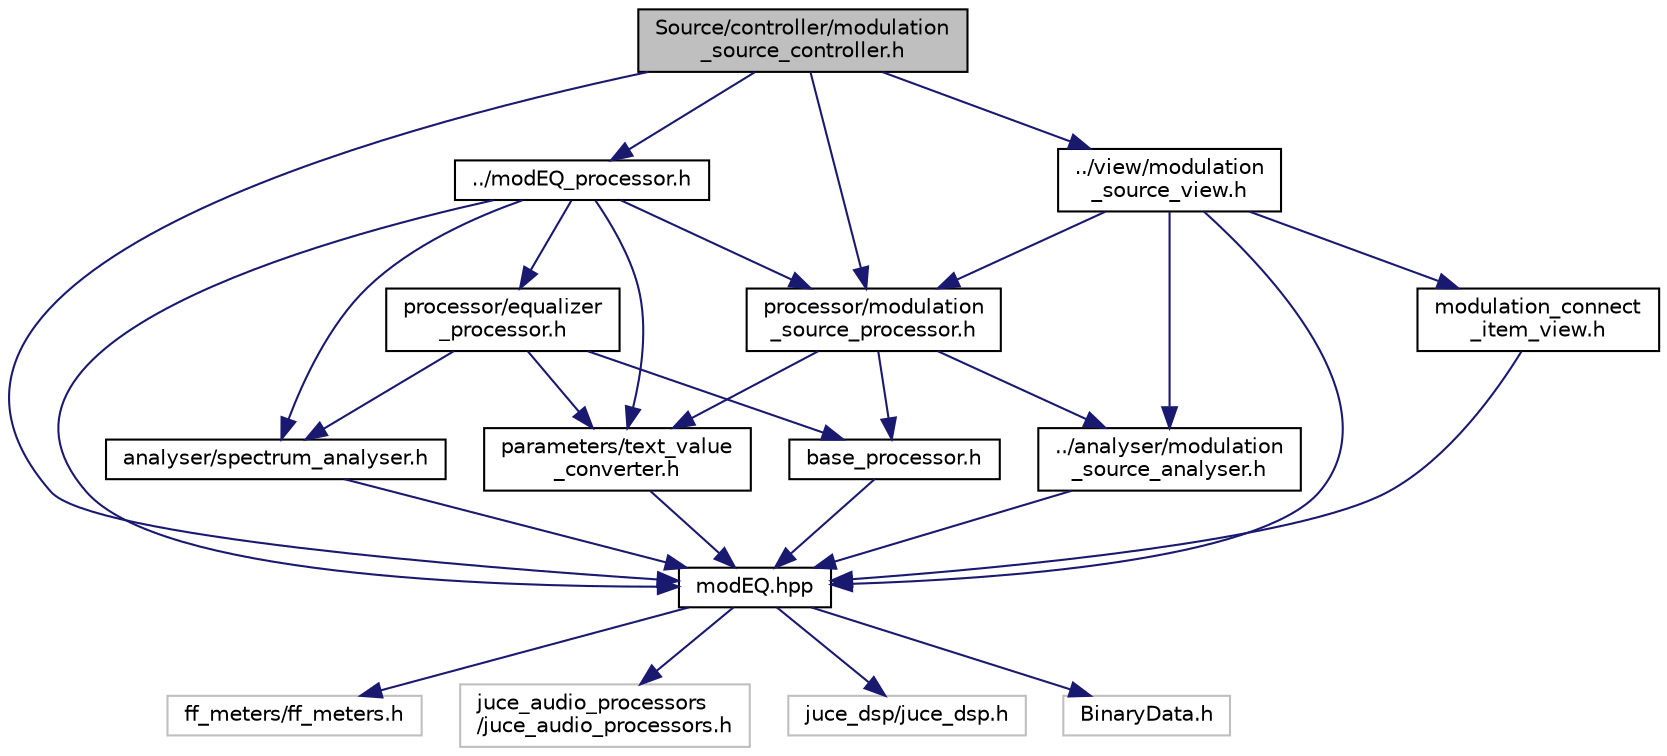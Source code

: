 digraph "Source/controller/modulation_source_controller.h"
{
  edge [fontname="Helvetica",fontsize="10",labelfontname="Helvetica",labelfontsize="10"];
  node [fontname="Helvetica",fontsize="10",shape=record];
  Node0 [label="Source/controller/modulation\l_source_controller.h",height=0.2,width=0.4,color="black", fillcolor="grey75", style="filled", fontcolor="black"];
  Node0 -> Node1 [color="midnightblue",fontsize="10",style="solid",fontname="Helvetica"];
  Node1 [label="modEQ.hpp",height=0.2,width=0.4,color="black", fillcolor="white", style="filled",URL="$modEQ_8hpp.html"];
  Node1 -> Node2 [color="midnightblue",fontsize="10",style="solid",fontname="Helvetica"];
  Node2 [label="ff_meters/ff_meters.h",height=0.2,width=0.4,color="grey75", fillcolor="white", style="filled"];
  Node1 -> Node3 [color="midnightblue",fontsize="10",style="solid",fontname="Helvetica"];
  Node3 [label="juce_audio_processors\l/juce_audio_processors.h",height=0.2,width=0.4,color="grey75", fillcolor="white", style="filled"];
  Node1 -> Node4 [color="midnightblue",fontsize="10",style="solid",fontname="Helvetica"];
  Node4 [label="juce_dsp/juce_dsp.h",height=0.2,width=0.4,color="grey75", fillcolor="white", style="filled"];
  Node1 -> Node5 [color="midnightblue",fontsize="10",style="solid",fontname="Helvetica"];
  Node5 [label="BinaryData.h",height=0.2,width=0.4,color="grey75", fillcolor="white", style="filled"];
  Node0 -> Node6 [color="midnightblue",fontsize="10",style="solid",fontname="Helvetica"];
  Node6 [label="../modEQ_processor.h",height=0.2,width=0.4,color="black", fillcolor="white", style="filled",URL="$modEQ__processor_8h.html"];
  Node6 -> Node1 [color="midnightblue",fontsize="10",style="solid",fontname="Helvetica"];
  Node6 -> Node7 [color="midnightblue",fontsize="10",style="solid",fontname="Helvetica"];
  Node7 [label="analyser/spectrum_analyser.h",height=0.2,width=0.4,color="black", fillcolor="white", style="filled",URL="$spectrum__analyser_8h.html"];
  Node7 -> Node1 [color="midnightblue",fontsize="10",style="solid",fontname="Helvetica"];
  Node6 -> Node8 [color="midnightblue",fontsize="10",style="solid",fontname="Helvetica"];
  Node8 [label="parameters/text_value\l_converter.h",height=0.2,width=0.4,color="black", fillcolor="white", style="filled",URL="$text__value__converter_8h.html"];
  Node8 -> Node1 [color="midnightblue",fontsize="10",style="solid",fontname="Helvetica"];
  Node6 -> Node9 [color="midnightblue",fontsize="10",style="solid",fontname="Helvetica"];
  Node9 [label="processor/equalizer\l_processor.h",height=0.2,width=0.4,color="black", fillcolor="white", style="filled",URL="$equalizer__processor_8h.html"];
  Node9 -> Node7 [color="midnightblue",fontsize="10",style="solid",fontname="Helvetica"];
  Node9 -> Node8 [color="midnightblue",fontsize="10",style="solid",fontname="Helvetica"];
  Node9 -> Node10 [color="midnightblue",fontsize="10",style="solid",fontname="Helvetica"];
  Node10 [label="base_processor.h",height=0.2,width=0.4,color="black", fillcolor="white", style="filled",URL="$base__processor_8h.html"];
  Node10 -> Node1 [color="midnightblue",fontsize="10",style="solid",fontname="Helvetica"];
  Node6 -> Node11 [color="midnightblue",fontsize="10",style="solid",fontname="Helvetica"];
  Node11 [label="processor/modulation\l_source_processor.h",height=0.2,width=0.4,color="black", fillcolor="white", style="filled",URL="$modulation__source__processor_8h.html"];
  Node11 -> Node12 [color="midnightblue",fontsize="10",style="solid",fontname="Helvetica"];
  Node12 [label="../analyser/modulation\l_source_analyser.h",height=0.2,width=0.4,color="black", fillcolor="white", style="filled",URL="$modulation__source__analyser_8h.html"];
  Node12 -> Node1 [color="midnightblue",fontsize="10",style="solid",fontname="Helvetica"];
  Node11 -> Node8 [color="midnightblue",fontsize="10",style="solid",fontname="Helvetica"];
  Node11 -> Node10 [color="midnightblue",fontsize="10",style="solid",fontname="Helvetica"];
  Node0 -> Node11 [color="midnightblue",fontsize="10",style="solid",fontname="Helvetica"];
  Node0 -> Node13 [color="midnightblue",fontsize="10",style="solid",fontname="Helvetica"];
  Node13 [label="../view/modulation\l_source_view.h",height=0.2,width=0.4,color="black", fillcolor="white", style="filled",URL="$modulation__source__view_8h.html"];
  Node13 -> Node1 [color="midnightblue",fontsize="10",style="solid",fontname="Helvetica"];
  Node13 -> Node12 [color="midnightblue",fontsize="10",style="solid",fontname="Helvetica"];
  Node13 -> Node11 [color="midnightblue",fontsize="10",style="solid",fontname="Helvetica"];
  Node13 -> Node14 [color="midnightblue",fontsize="10",style="solid",fontname="Helvetica"];
  Node14 [label="modulation_connect\l_item_view.h",height=0.2,width=0.4,color="black", fillcolor="white", style="filled",URL="$modulation__connect__item__view_8h.html"];
  Node14 -> Node1 [color="midnightblue",fontsize="10",style="solid",fontname="Helvetica"];
}
